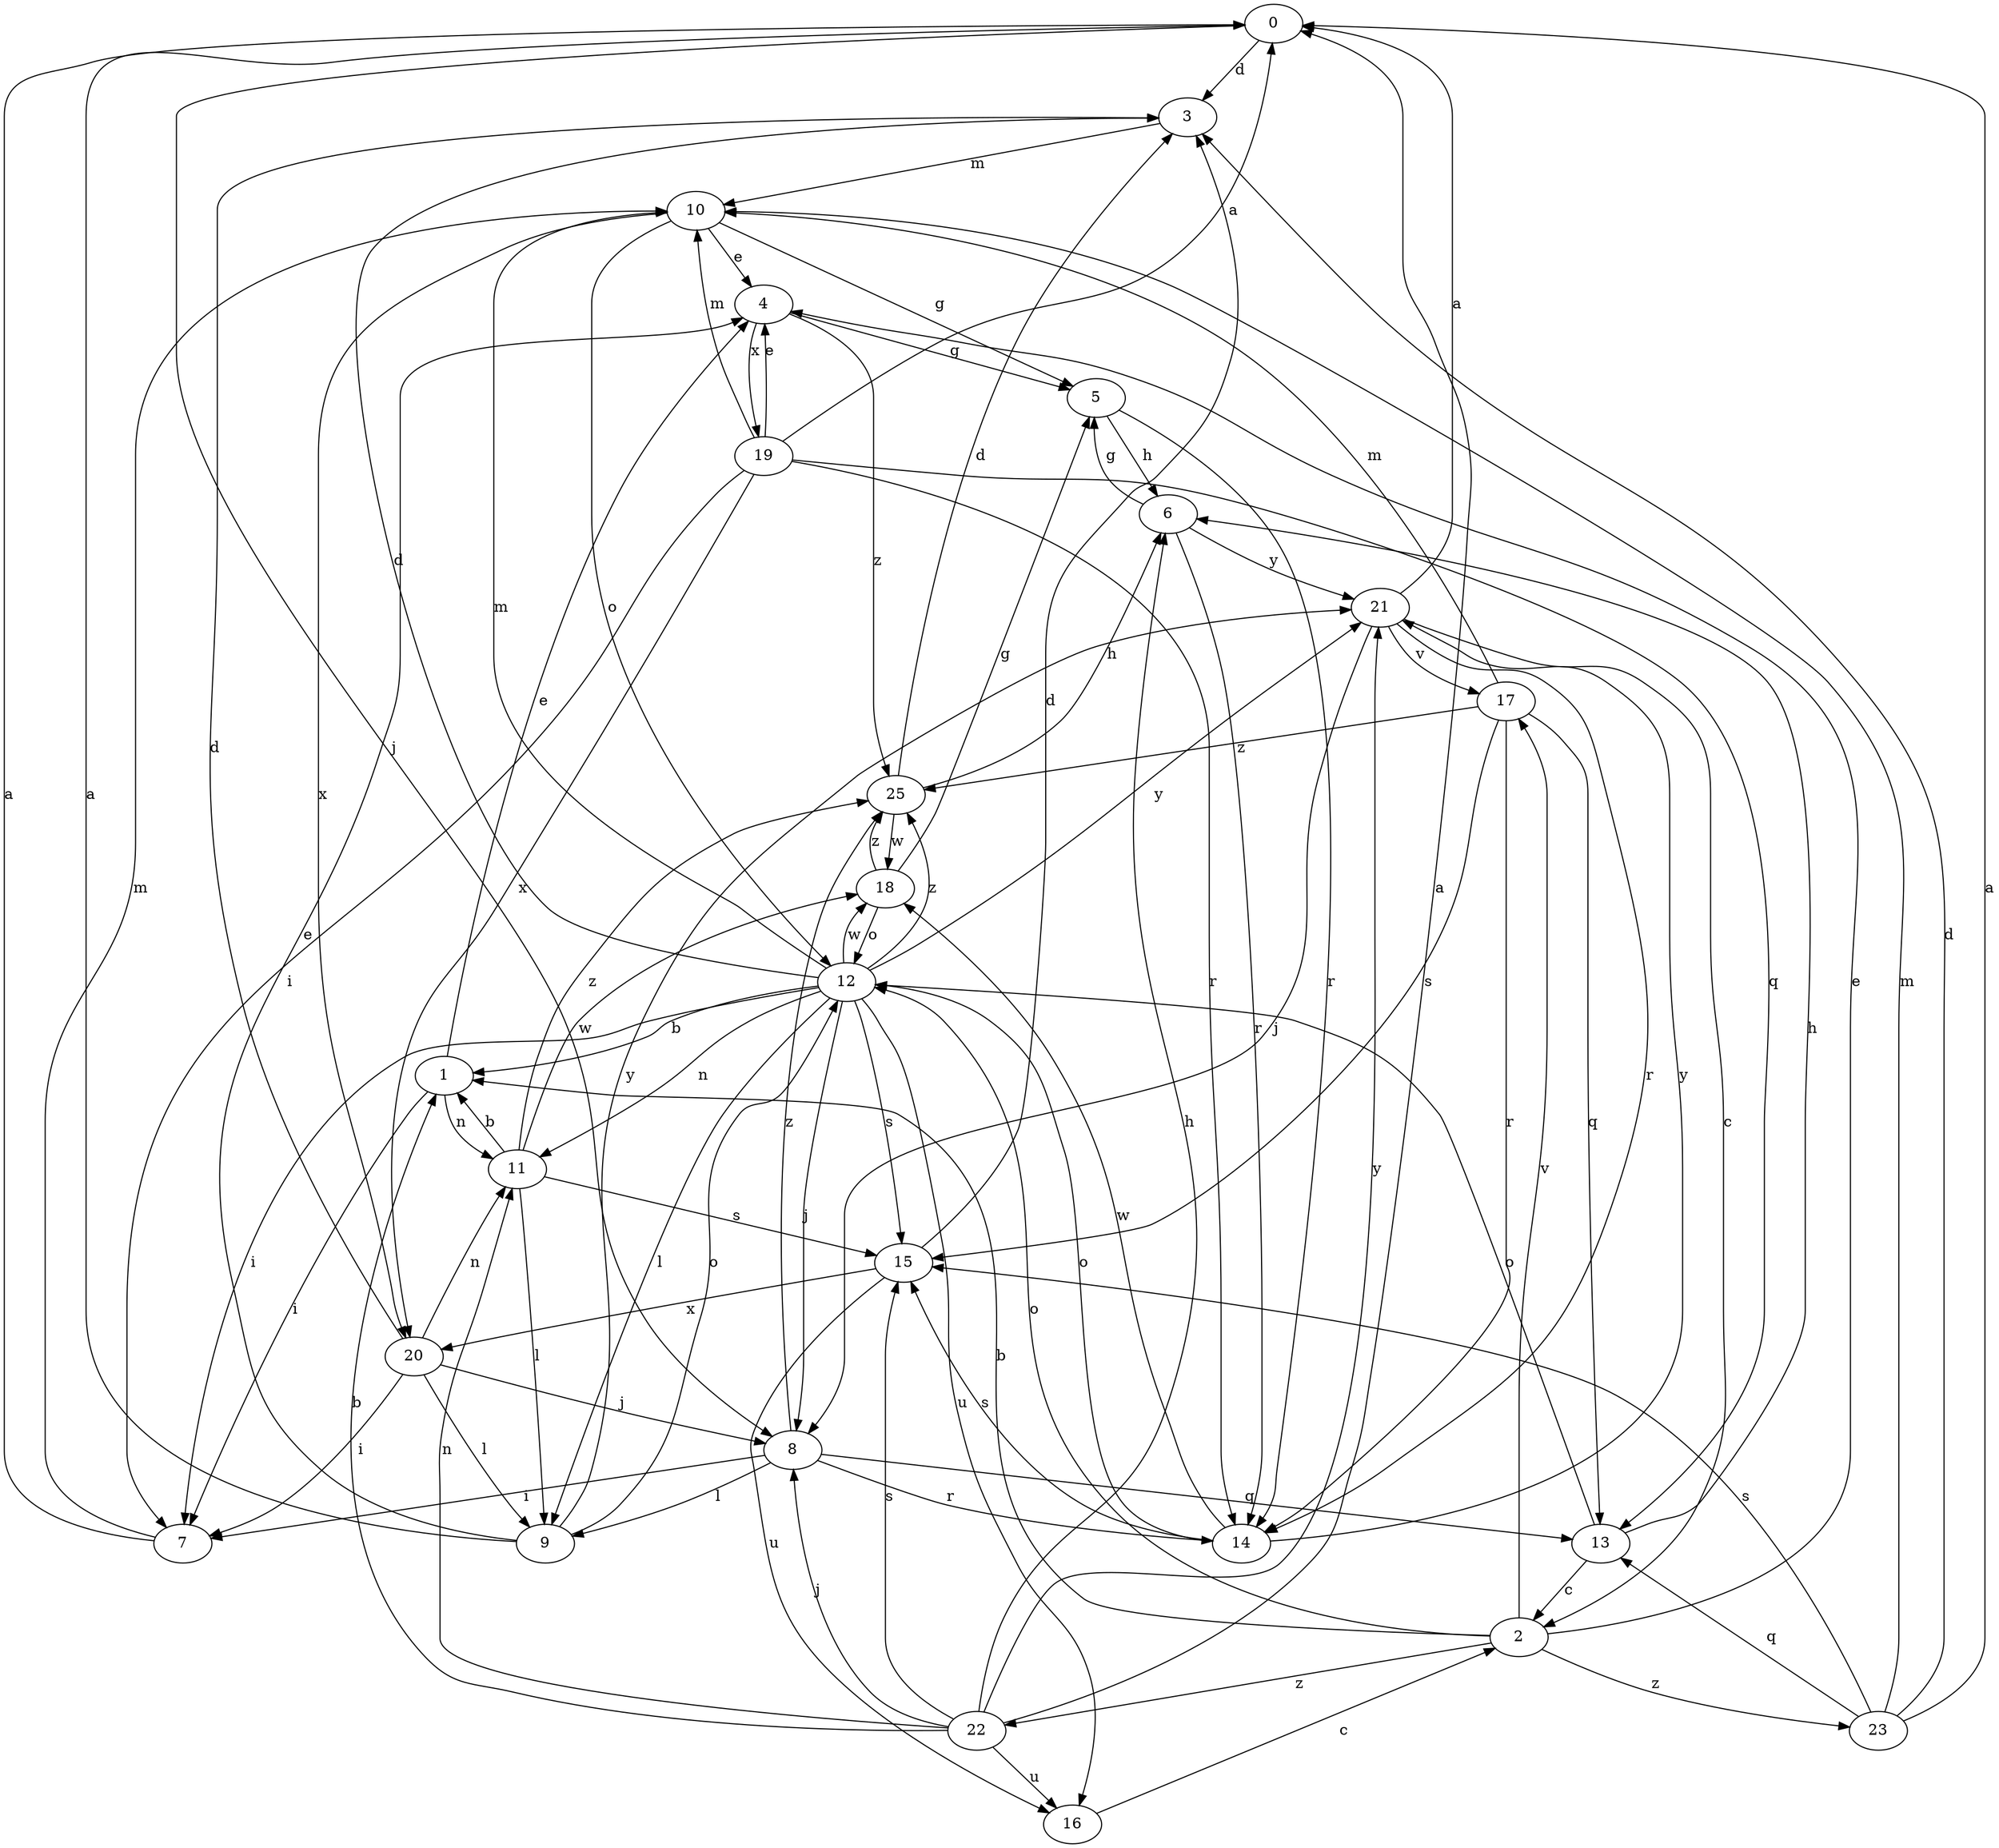 strict digraph  {
0;
1;
2;
3;
4;
5;
6;
7;
8;
9;
10;
11;
12;
13;
14;
15;
16;
17;
18;
19;
20;
21;
22;
23;
25;
0 -> 3  [label=d];
0 -> 8  [label=j];
1 -> 4  [label=e];
1 -> 7  [label=i];
1 -> 11  [label=n];
2 -> 1  [label=b];
2 -> 4  [label=e];
2 -> 12  [label=o];
2 -> 17  [label=v];
2 -> 22  [label=z];
2 -> 23  [label=z];
3 -> 10  [label=m];
4 -> 5  [label=g];
4 -> 19  [label=x];
4 -> 25  [label=z];
5 -> 6  [label=h];
5 -> 14  [label=r];
6 -> 5  [label=g];
6 -> 14  [label=r];
6 -> 21  [label=y];
7 -> 0  [label=a];
7 -> 10  [label=m];
8 -> 7  [label=i];
8 -> 9  [label=l];
8 -> 13  [label=q];
8 -> 14  [label=r];
8 -> 25  [label=z];
9 -> 0  [label=a];
9 -> 4  [label=e];
9 -> 12  [label=o];
9 -> 21  [label=y];
10 -> 4  [label=e];
10 -> 5  [label=g];
10 -> 12  [label=o];
10 -> 20  [label=x];
11 -> 1  [label=b];
11 -> 9  [label=l];
11 -> 15  [label=s];
11 -> 18  [label=w];
11 -> 25  [label=z];
12 -> 1  [label=b];
12 -> 3  [label=d];
12 -> 7  [label=i];
12 -> 8  [label=j];
12 -> 9  [label=l];
12 -> 10  [label=m];
12 -> 11  [label=n];
12 -> 15  [label=s];
12 -> 16  [label=u];
12 -> 18  [label=w];
12 -> 21  [label=y];
12 -> 25  [label=z];
13 -> 2  [label=c];
13 -> 6  [label=h];
13 -> 12  [label=o];
14 -> 12  [label=o];
14 -> 15  [label=s];
14 -> 18  [label=w];
14 -> 21  [label=y];
15 -> 3  [label=d];
15 -> 16  [label=u];
15 -> 20  [label=x];
16 -> 2  [label=c];
17 -> 10  [label=m];
17 -> 13  [label=q];
17 -> 14  [label=r];
17 -> 15  [label=s];
17 -> 25  [label=z];
18 -> 5  [label=g];
18 -> 12  [label=o];
18 -> 25  [label=z];
19 -> 0  [label=a];
19 -> 4  [label=e];
19 -> 7  [label=i];
19 -> 10  [label=m];
19 -> 13  [label=q];
19 -> 14  [label=r];
19 -> 20  [label=x];
20 -> 3  [label=d];
20 -> 7  [label=i];
20 -> 8  [label=j];
20 -> 9  [label=l];
20 -> 11  [label=n];
21 -> 0  [label=a];
21 -> 2  [label=c];
21 -> 8  [label=j];
21 -> 14  [label=r];
21 -> 17  [label=v];
22 -> 0  [label=a];
22 -> 1  [label=b];
22 -> 6  [label=h];
22 -> 8  [label=j];
22 -> 11  [label=n];
22 -> 15  [label=s];
22 -> 16  [label=u];
22 -> 21  [label=y];
23 -> 0  [label=a];
23 -> 3  [label=d];
23 -> 10  [label=m];
23 -> 13  [label=q];
23 -> 15  [label=s];
25 -> 3  [label=d];
25 -> 6  [label=h];
25 -> 18  [label=w];
}
